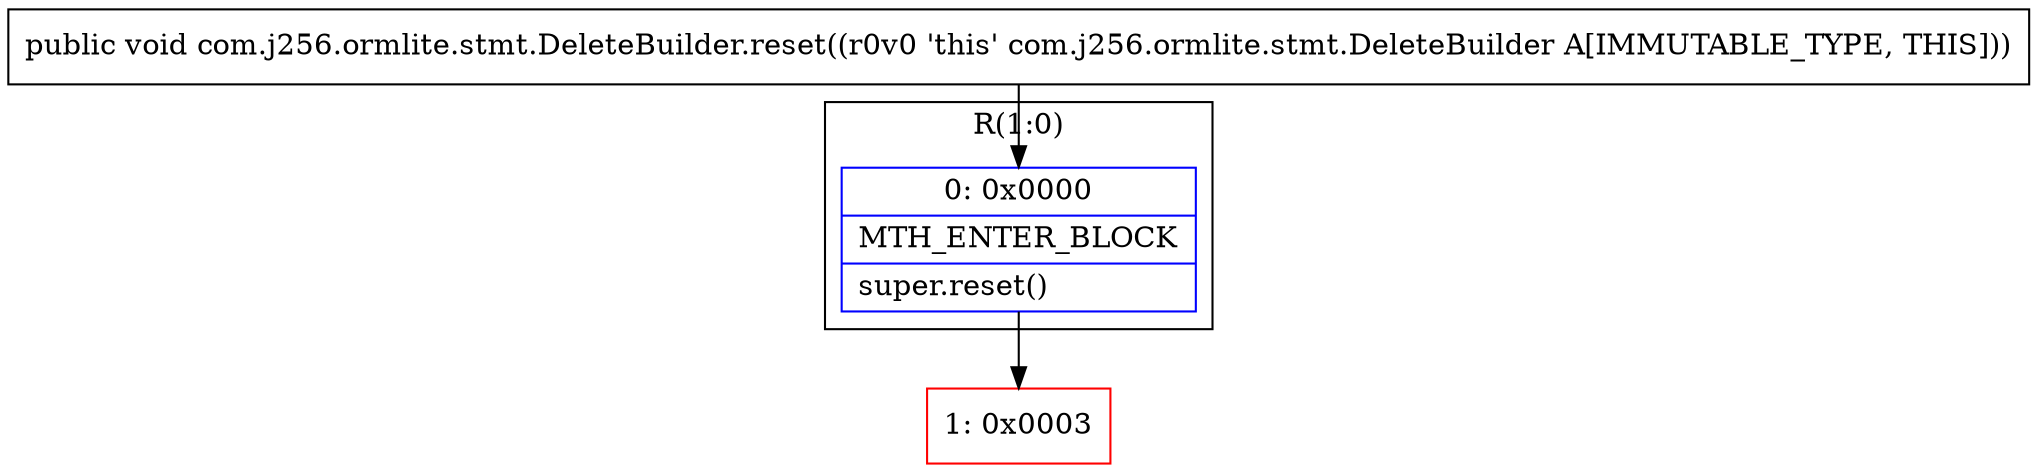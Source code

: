 digraph "CFG forcom.j256.ormlite.stmt.DeleteBuilder.reset()V" {
subgraph cluster_Region_1991284816 {
label = "R(1:0)";
node [shape=record,color=blue];
Node_0 [shape=record,label="{0\:\ 0x0000|MTH_ENTER_BLOCK\l|super.reset()\l}"];
}
Node_1 [shape=record,color=red,label="{1\:\ 0x0003}"];
MethodNode[shape=record,label="{public void com.j256.ormlite.stmt.DeleteBuilder.reset((r0v0 'this' com.j256.ormlite.stmt.DeleteBuilder A[IMMUTABLE_TYPE, THIS])) }"];
MethodNode -> Node_0;
Node_0 -> Node_1;
}

